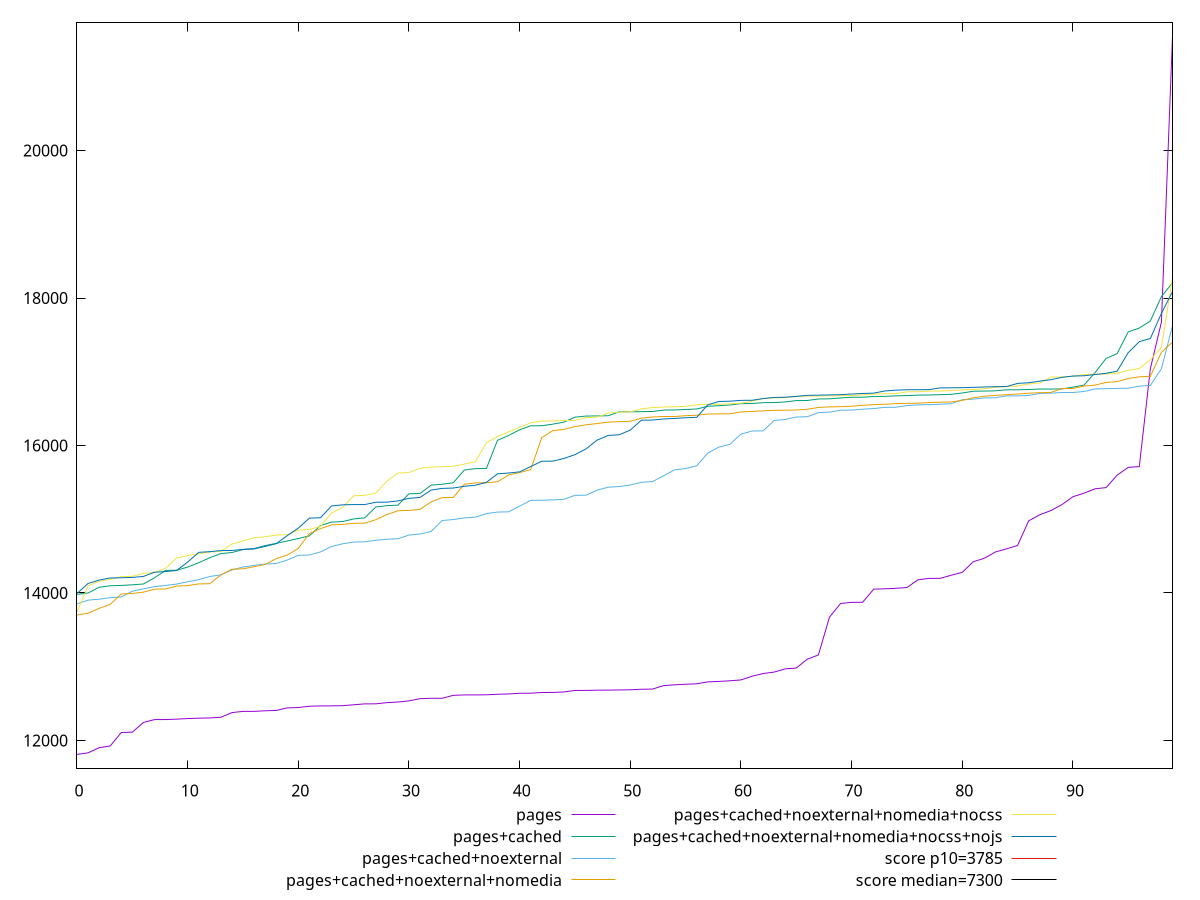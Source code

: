 reset

$pages <<EOF
0 11810.271999999999
1 11831.422499999997
2 11901.5275
3 11924.606500000002
4 12107.294000000002
5 12112.0415
6 12243.955999999998
7 12282.288000000004
8 12282.474999999995
9 12288.765
10 12296.331000000002
11 12301.617999999999
12 12304.7105
13 12314.356999999996
14 12377.200499999995
15 12393.819
16 12394.147
17 12402.05
18 12406.472999999998
19 12440.748
20 12445.833999999999
21 12463.834499999997
22 12467.759000000002
23 12468.6185
24 12471.084000000003
25 12483.462499999998
26 12495.575000000004
27 12495.8445
28 12512.203000000001
29 12520.650000000001
30 12536.137000000002
31 12566.0815
32 12570.896
33 12571.311999999998
34 12611.396999999997
35 12616.8475
36 12617.085500000001
37 12618.714499999998
38 12625.977499999997
39 12629.888999999997
40 12639.447499999998
41 12640.353
42 12649.89
43 12650.764
44 12657.2755
45 12677.373499999998
46 12678.6185
47 12681.1855
48 12682.301000000001
49 12684.616499999996
50 12686.444500000001
51 12693.823
52 12696.243000000002
53 12743.002499999999
54 12753.784
55 12762.228000000003
56 12767.674500000001
57 12793.8345
58 12799.986999999997
59 12808.635000000002
60 12820.646500000003
61 12870.051500000001
62 12907.108499999998
63 12926.598999999997
64 12970.489000000001
65 12981.460500000001
66 13102.425
67 13158.793000000001
68 13670.586999999996
69 13856.490000000002
70 13872.197
71 13874.059499999996
72 14051.944999999998
73 14055.997000000001
74 14062.585500000001
75 14073.782500000001
76 14178.330000000002
77 14197.848000000002
78 14197.9865
79 14240.369999999999
80 14279.452000000001
81 14424.132500000002
82 14470.901
83 14555.909999999996
84 14597.818999999996
85 14643.372500000001
86 14977.448
87 15060.476000000002
88 15116.4465
89 15197.205999999998
90 15305.317000000003
91 15352.832000000002
92 15412.210000000003
93 15428.630000000001
94 15597.997500000001
95 15703.1915
96 15713.478499999997
97 17041.086
98 17672.679000000004
99 21544.384999999995
EOF

$pagesCached <<EOF
0 13980.091999999997
1 13998.839
2 14077.328000000003
3 14097.180499999999
4 14101.7615
5 14110.411
6 14121.325
7 14205.209000000003
8 14305.896000000004
9 14307.909999999996
10 14350.778000000002
11 14410.0485
12 14478.140499999998
13 14533.878999999999
14 14547.936000000002
15 14588.960000000003
16 14601.9565
17 14642.845
18 14671.98
19 14704.987
20 14738.429999999997
21 14773.91
22 14914.964000000004
23 14960.7255
24 14968.179499999998
25 15003.842000000004
26 15018.290999999997
27 15164.864000000001
28 15184.114
29 15190.5695
30 15344.293999999998
31 15349.516
32 15461.878499999995
33 15474.411
34 15494.042000000001
35 15666.725
36 15686.085000000001
37 15689.134499999996
38 16069.855499999998
39 16135.722
40 16212.862999999998
41 16266.894
42 16267.849000000002
43 16288.990000000002
44 16316.4955
45 16383.729000000003
46 16398.814
47 16400.86
48 16403.047499999997
49 16457.055999999997
50 16457.096
51 16458.6635
52 16460.651
53 16479.992
54 16481.782000000007
55 16488.109
56 16494.590999999997
57 16531.498
58 16539.203
59 16549.116
60 16567.302
61 16568.968
62 16580.444
63 16582.310999999998
64 16590.336000000007
65 16608.716
66 16609.932000000004
67 16630.581500000004
68 16632.837499999998
69 16644.352500000005
70 16654.042999999998
71 16654.413500000002
72 16664.567499999997
73 16666.104500000005
74 16672.814
75 16676.743
76 16683.046000000002
77 16684.549499999997
78 16689.148
79 16693.582000000002
80 16711.5435
81 16735.847999999998
82 16737.636000000006
83 16741.135000000002
84 16754.9045
85 16755.278
86 16759.005999999998
87 16765.6545
88 16765.703500000003
89 16766.7245
90 16790.9665
91 16818.5725
92 16988.043
93 17180.230500000005
94 17247.1515
95 17541.066
96 17592.617
97 17688.538
98 18019.978000000003
99 18205.022999999997
EOF

$pagesCachedNoexternal <<EOF
0 13850.655999999999
1 13902.777000000002
2 13914.898000000001
3 13935.93
4 13945.168500000002
5 14023.5305
6 14055.6675
7 14085.3345
8 14101.4685
9 14120.085999999996
10 14152.215999999997
11 14180.246999999998
12 14223.2055
13 14245.536499999998
14 14312.035999999998
15 14351.508000000002
16 14373.411500000002
17 14391.909
18 14399.8155
19 14445.519499999999
20 14510.398999999998
21 14514.514
22 14555.953999999998
23 14630.212
24 14666.421000000004
25 14690.375499999998
26 14693.055
27 14713.755999999998
28 14728.986
29 14735.134000000002
30 14785.202000000001
31 14798.552
32 14834.071499999998
33 14982.2425
34 14995.436999999998
35 15018.0585
36 15027.596000000001
37 15076.659
38 15096.635
39 15100.3675
40 15177.568000000001
41 15255.941999999992
42 15256.836
43 15262.694
44 15269.928
45 15323.781
46 15325.907000000003
47 15394.050500000001
48 15434.0295
49 15442.804
50 15464.354499999998
51 15500.846999999998
52 15509.510999999997
53 15588.498
54 15669.182
55 15687.634000000002
56 15723.888000000003
57 15896.158999999998
58 15977.502
59 16015.850000000002
60 16153.673000000003
61 16195.957999999999
62 16198.119
63 16337.749499999998
64 16353.321
65 16385.351500000004
66 16390.611500000003
67 16445.087499999998
68 16452.010000000002
69 16478.1665
70 16479.772000000004
71 16492.078
72 16500.524
73 16516.904000000002
74 16518.2
75 16541.712
76 16550.765
77 16553.147999999994
78 16559.4815
79 16567.0325
80 16620.460000000003
81 16628.559999999998
82 16645.006999999998
83 16647.212499999998
84 16671.915
85 16672.845499999996
86 16678.2025
87 16706.091
88 16709.485999999997
89 16717.9005
90 16717.915999999997
91 16731.829999999998
92 16765.879999999997
93 16770.211000000003
94 16773.976000000006
95 16775.7985
96 16804.5535
97 16814.226000000002
98 17040.9915
99 17622.075000000004
EOF

$pagesCachedNoexternalNomedia <<EOF
0 13701.3285
1 13723.954
2 13791.225000000002
3 13845.403999999999
4 13985.299999999997
5 13992.962500000001
6 14010.836000000001
7 14051.21
8 14053.573
9 14092.989000000001
10 14100.172
11 14122.183
12 14125.283999999998
13 14243.567000000001
14 14321.81
15 14327.304999999997
16 14355.555
17 14386.749
18 14465.103999999998
19 14513.898999999998
20 14604.771000000002
21 14805.0315
22 14872.563999999998
23 14922.996000000003
24 14929.532000000003
25 14944.473999999995
26 14946.193
27 14993.508999999998
28 15062.589999999998
29 15115.017
30 15119.180000000002
31 15133.381499999996
32 15235.118999999999
33 15292.465999999997
34 15294.697999999997
35 15474.061000000002
36 15491.944000000001
37 15494.533499999998
38 15508.378
39 15600.188500000002
40 15632.328999999998
41 15672.622000000003
42 16106.761000000002
43 16201.413999999997
44 16217.554000000002
45 16255.602499999999
46 16280.183500000003
47 16297.406000000006
48 16316.681
49 16322.679999999997
50 16328.425999999996
51 16370.663999999997
52 16385.996
53 16396.031500000005
54 16396.032
55 16404.053
56 16409.694
57 16425.663999999997
58 16428.821
59 16429.3485
60 16454.766
61 16462.093999999997
62 16469.008
63 16476.688000000002
64 16478.416000000005
65 16481.108
66 16491.314999999995
67 16515.589500000002
68 16523.373999999996
69 16526.159499999998
70 16532.202000000005
71 16544.942000000003
72 16553.916999999998
73 16559.748499999998
74 16567.172000000002
75 16571.206
76 16573.629499999995
77 16581.049000000003
78 16587.692499999997
79 16590.113499999996
80 16611.488999999998
81 16647.128500000003
82 16668.031
83 16678.612
84 16688.976000000002
85 16697.8775
86 16708.4655
87 16715.641
88 16718.41
89 16772.465
90 16772.5095
91 16806.5105
92 16818.3575
93 16855.070499999998
94 16866.145
95 16908.7285
96 16931.246
97 16938.608999999997
98 17263.069000000003
99 17404.290499999996
EOF

$pagesCachedNoexternalNomediaNocss <<EOF
0 13742.399000000003
1 14098.1145
2 14158.540999999997
3 14184.029
4 14221.282500000001
5 14226.463
6 14265.262999999999
7 14274.523500000003
8 14335.03
9 14473.667
10 14505.742999999999
11 14530.514000000001
12 14554.723000000002
13 14563.378999999997
14 14662.8275
15 14704.95
16 14748.726999999999
17 14761.898000000003
18 14785.713
19 14789.987999999998
20 14851.9145
21 14861.621
22 14903.258499999996
23 15083.986999999996
24 15157.345000000001
25 15317.720999999998
26 15323.433
27 15354.230500000001
28 15515.246499999997
29 15625.5265
30 15633.412
31 15690.1865
32 15706.787
33 15712.036
34 15718.4475
35 15747.202500000005
36 15780.176500000003
37 16037.559000000003
38 16123.077500000003
39 16185.771
40 16245.740499999996
41 16307.306000000004
42 16331.762999999999
43 16331.942
44 16332.347000000002
45 16332.350499999999
46 16376.895000000002
47 16385.936
48 16439.339
49 16453.025
50 16455.866
51 16495.328499999996
52 16514.182999999997
53 16521.287
54 16524.89
55 16531.2365
56 16553.025499999996
57 16557.926
58 16558.231000000003
59 16565.624000000003
60 16573.491
61 16599.567999999996
62 16635.353
63 16646.087
64 16647.898
65 16665.7185
66 16670.267
67 16670.355500000005
68 16674.156000000003
69 16674.607
70 16675.9305
71 16686.754
72 16697.388
73 16701.814000000002
74 16704.622999999996
75 16727.664500000003
76 16728.057
77 16737.738999999998
78 16738.154000000002
79 16745.165500000003
80 16753.501
81 16760.5235
82 16768.969000000005
83 16788.254
84 16799.821
85 16806.2785
86 16834.076
87 16847.703499999996
88 16927.967
89 16929.101
90 16936.523500000003
91 16962.557500000003
92 16967.064
93 16967.9435
94 16978.798
95 17020.000999999997
96 17043.7
97 17164.210000000006
98 17329.78
99 18279.042500000003
EOF

$pagesCachedNoexternalNomediaNocssNojs <<EOF
0 13992.945999999996
1 14128.704499999998
2 14174.67
3 14202.832499999997
4 14205.882999999998
5 14210.764999999998
6 14224.314999999999
7 14281.364999999998
8 14289.920000000002
9 14304.564500000002
10 14418.655500000003
11 14550.450500000003
12 14559.711000000001
13 14574.845999999998
14 14576.010000000002
15 14590.999999999998
16 14597.544500000002
17 14631.155999999999
18 14668.034999999996
19 14777.318500000001
20 14879.497999999998
21 15014.533499999998
22 15019.717499999999
23 15179.235500000003
24 15195.053000000002
25 15198.606
26 15198.971999999998
27 15230.0795
28 15231.327999999998
29 15248.0275
30 15282.914500000003
31 15295.4785
32 15395.355499999998
33 15417.698499999997
34 15422.904999999999
35 15446.105
36 15460.566499999997
37 15500.2925
38 15614.901
39 15626.399000000001
40 15642.149999999998
41 15714.6545
42 15786.2115
43 15787.194500000001
44 15823.973999999998
45 15874.985
46 15953.9565
47 16072.246500000001
48 16136.515000000003
49 16145.4125
50 16209.074000000002
51 16343.228500000005
52 16344.786000000006
53 16359.365
54 16367.055499999997
55 16375.821
56 16381.766
57 16551.047999999995
58 16596.800000000003
59 16600.304000000004
60 16611.887499999997
61 16612.996499999997
62 16636.3965
63 16651.021
64 16654.748999999996
65 16665.513
66 16679.745499999997
67 16682.383499999996
68 16685.303
69 16689.116
70 16697.549999999996
71 16705.619000000006
72 16709.807
73 16739.0075
74 16750.387
75 16755.8675
76 16755.992000000002
77 16757.481999999996
78 16780.569500000005
79 16781.986999999997
80 16783.6045
81 16788.086999999996
82 16793.017000000003
83 16797.007
84 16799.309999999998
85 16841.875
86 16850.756999999998
87 16872.6295
88 16891.703
89 16923.833
90 16941.737999999998
91 16945.173499999997
92 16962.298
93 16978.7035
94 17008.2665
95 17259.5255
96 17407.813000000002
97 17450.907999999996
98 17791.9905
99 18085.178999999996
EOF

set key outside below
set xrange [0:99]
set yrange [11615.58974:21739.067259999996]
set trange [11615.58974:21739.067259999996]
set terminal svg size 640, 600 enhanced background rgb 'white'
set output "reprap/interactive/comparison/sorted/all_raw.svg"

plot $pages title "pages" with line, \
     $pagesCached title "pages+cached" with line, \
     $pagesCachedNoexternal title "pages+cached+noexternal" with line, \
     $pagesCachedNoexternalNomedia title "pages+cached+noexternal+nomedia" with line, \
     $pagesCachedNoexternalNomediaNocss title "pages+cached+noexternal+nomedia+nocss" with line, \
     $pagesCachedNoexternalNomediaNocssNojs title "pages+cached+noexternal+nomedia+nocss+nojs" with line, \
     3785 title "score p10=3785", \
     7300 title "score median=7300"

reset

